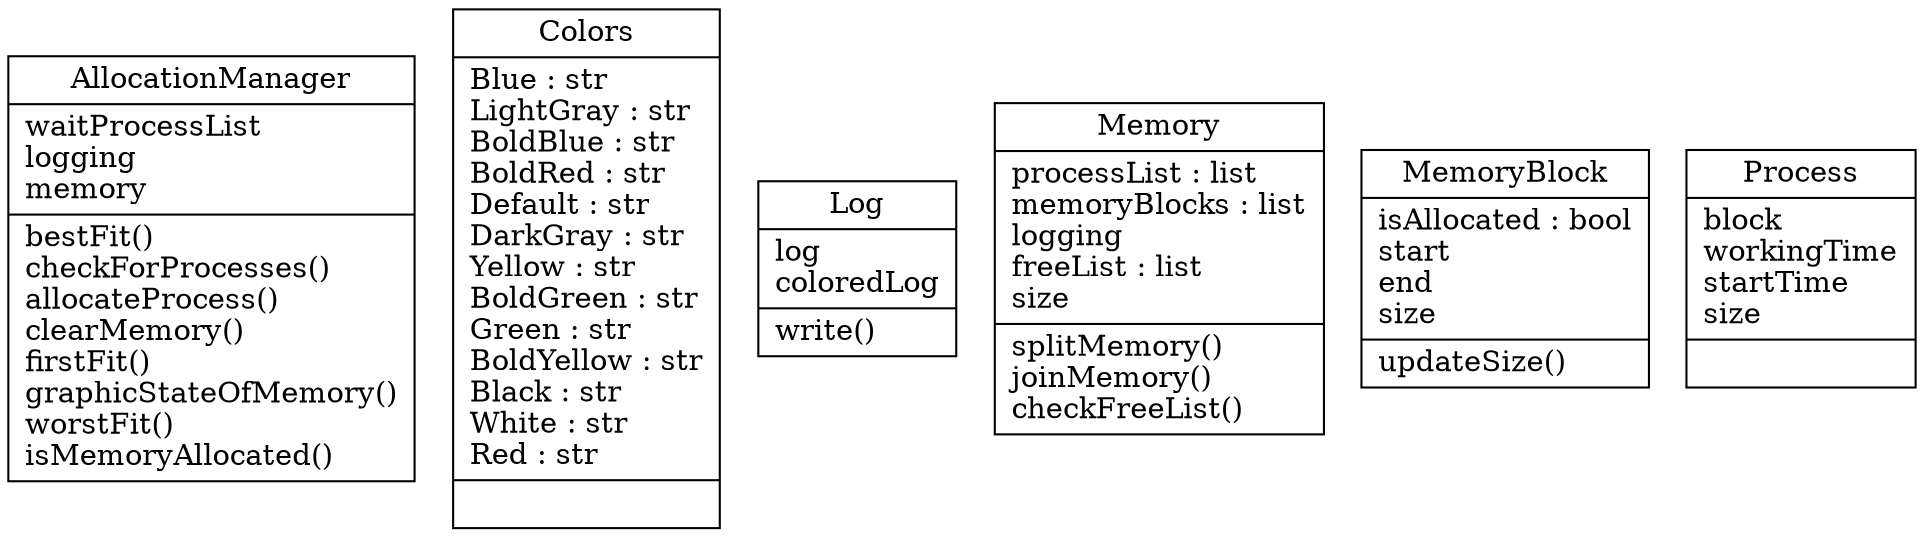 digraph "classes_Progetto" {
charset="utf-8"
rankdir=BT
"0" [label="{AllocationManager|waitProcessList\llogging\lmemory\l|bestFit()\lcheckForProcesses()\lallocateProcess()\lclearMemory()\lfirstFit()\lgraphicStateOfMemory()\lworstFit()\lisMemoryAllocated()\l}", shape="record"];
"1" [label="{Colors|Blue : str\lLightGray : str\lBoldBlue : str\lBoldRed : str\lDefault : str\lDarkGray : str\lYellow : str\lBoldGreen : str\lGreen : str\lBoldYellow : str\lBlack : str\lWhite : str\lRed : str\l|}", shape="record"];
"2" [label="{Log|log\lcoloredLog\l|write()\l}", shape="record"];
"3" [label="{Memory|processList : list\lmemoryBlocks : list\llogging\lfreeList : list\lsize\l|splitMemory()\ljoinMemory()\lcheckFreeList()\l}", shape="record"];
"4" [label="{MemoryBlock|isAllocated : bool\lstart\lend\lsize\l|updateSize()\l}", shape="record"];
"5" [label="{Process|block\lworkingTime\lstartTime\lsize\l|}", shape="record"];
}
